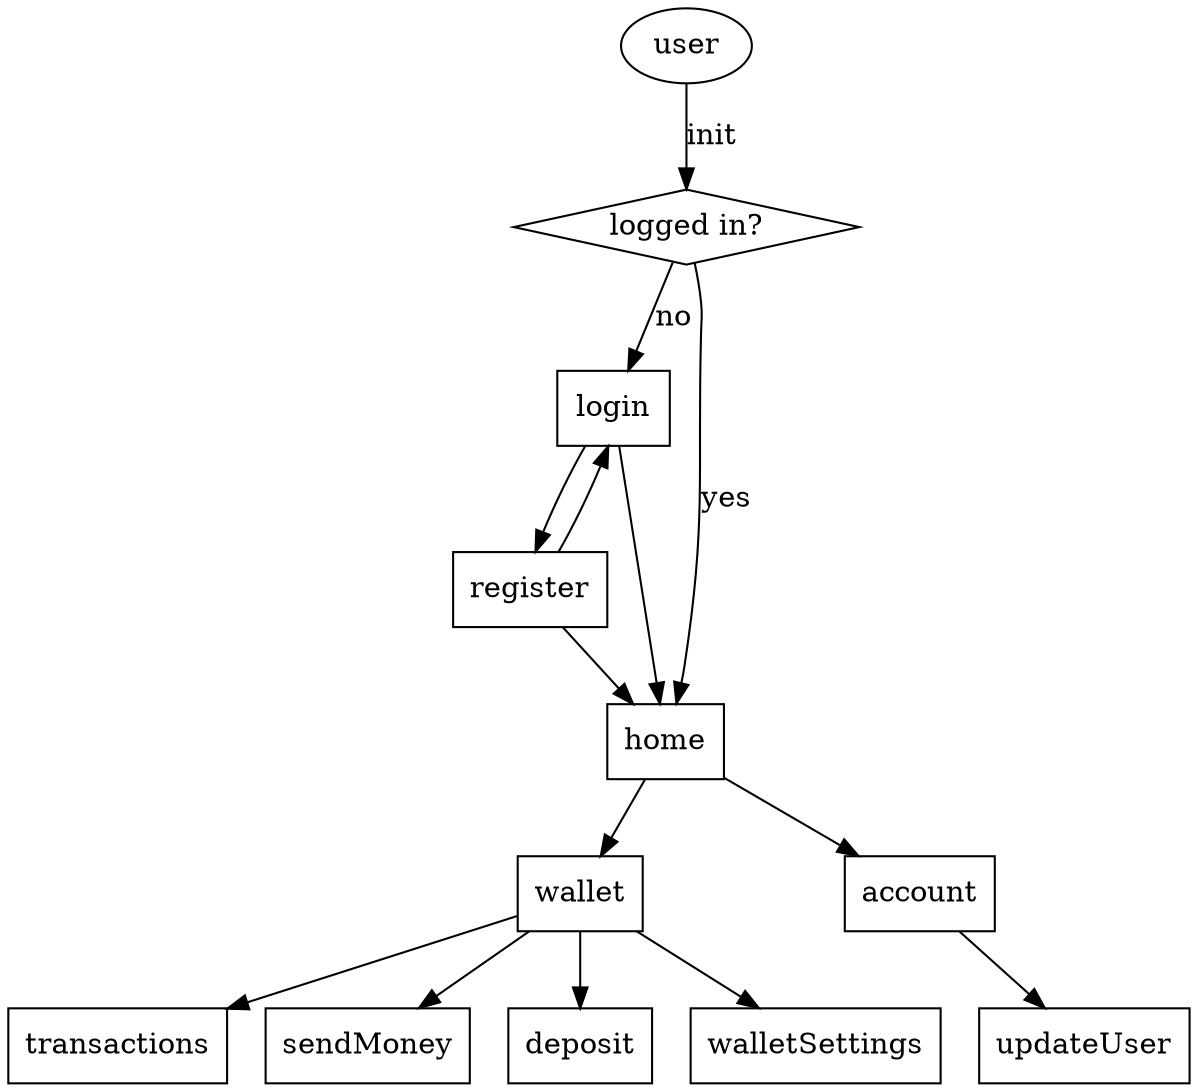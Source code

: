 digraph G {
    splines="True";

    /* Entities */
    user [shape="ellipse"]
    node [shape="rectangle"]; {
        login;
        register;
        home;
        wallet;
        transactions;
        sendMoney;
        deposit;
        account;
        updateUser;
        walletSettings;
    }
    node [shape="diamond"]; {
        condition1[label="logged in?"];
    }
    
    /* Relationships */
    user -> condition1 [label="init"];

    condition1 -> login [label="no"];
    condition1 -> home [label="yes"];

    login -> register, home;

    register -> login, home;

    home -> wallet;
    home -> account;

    wallet -> sendMoney;
    wallet -> deposit;
    wallet -> transactions;
    wallet -> walletSettings;

    account -> updateUser;
}